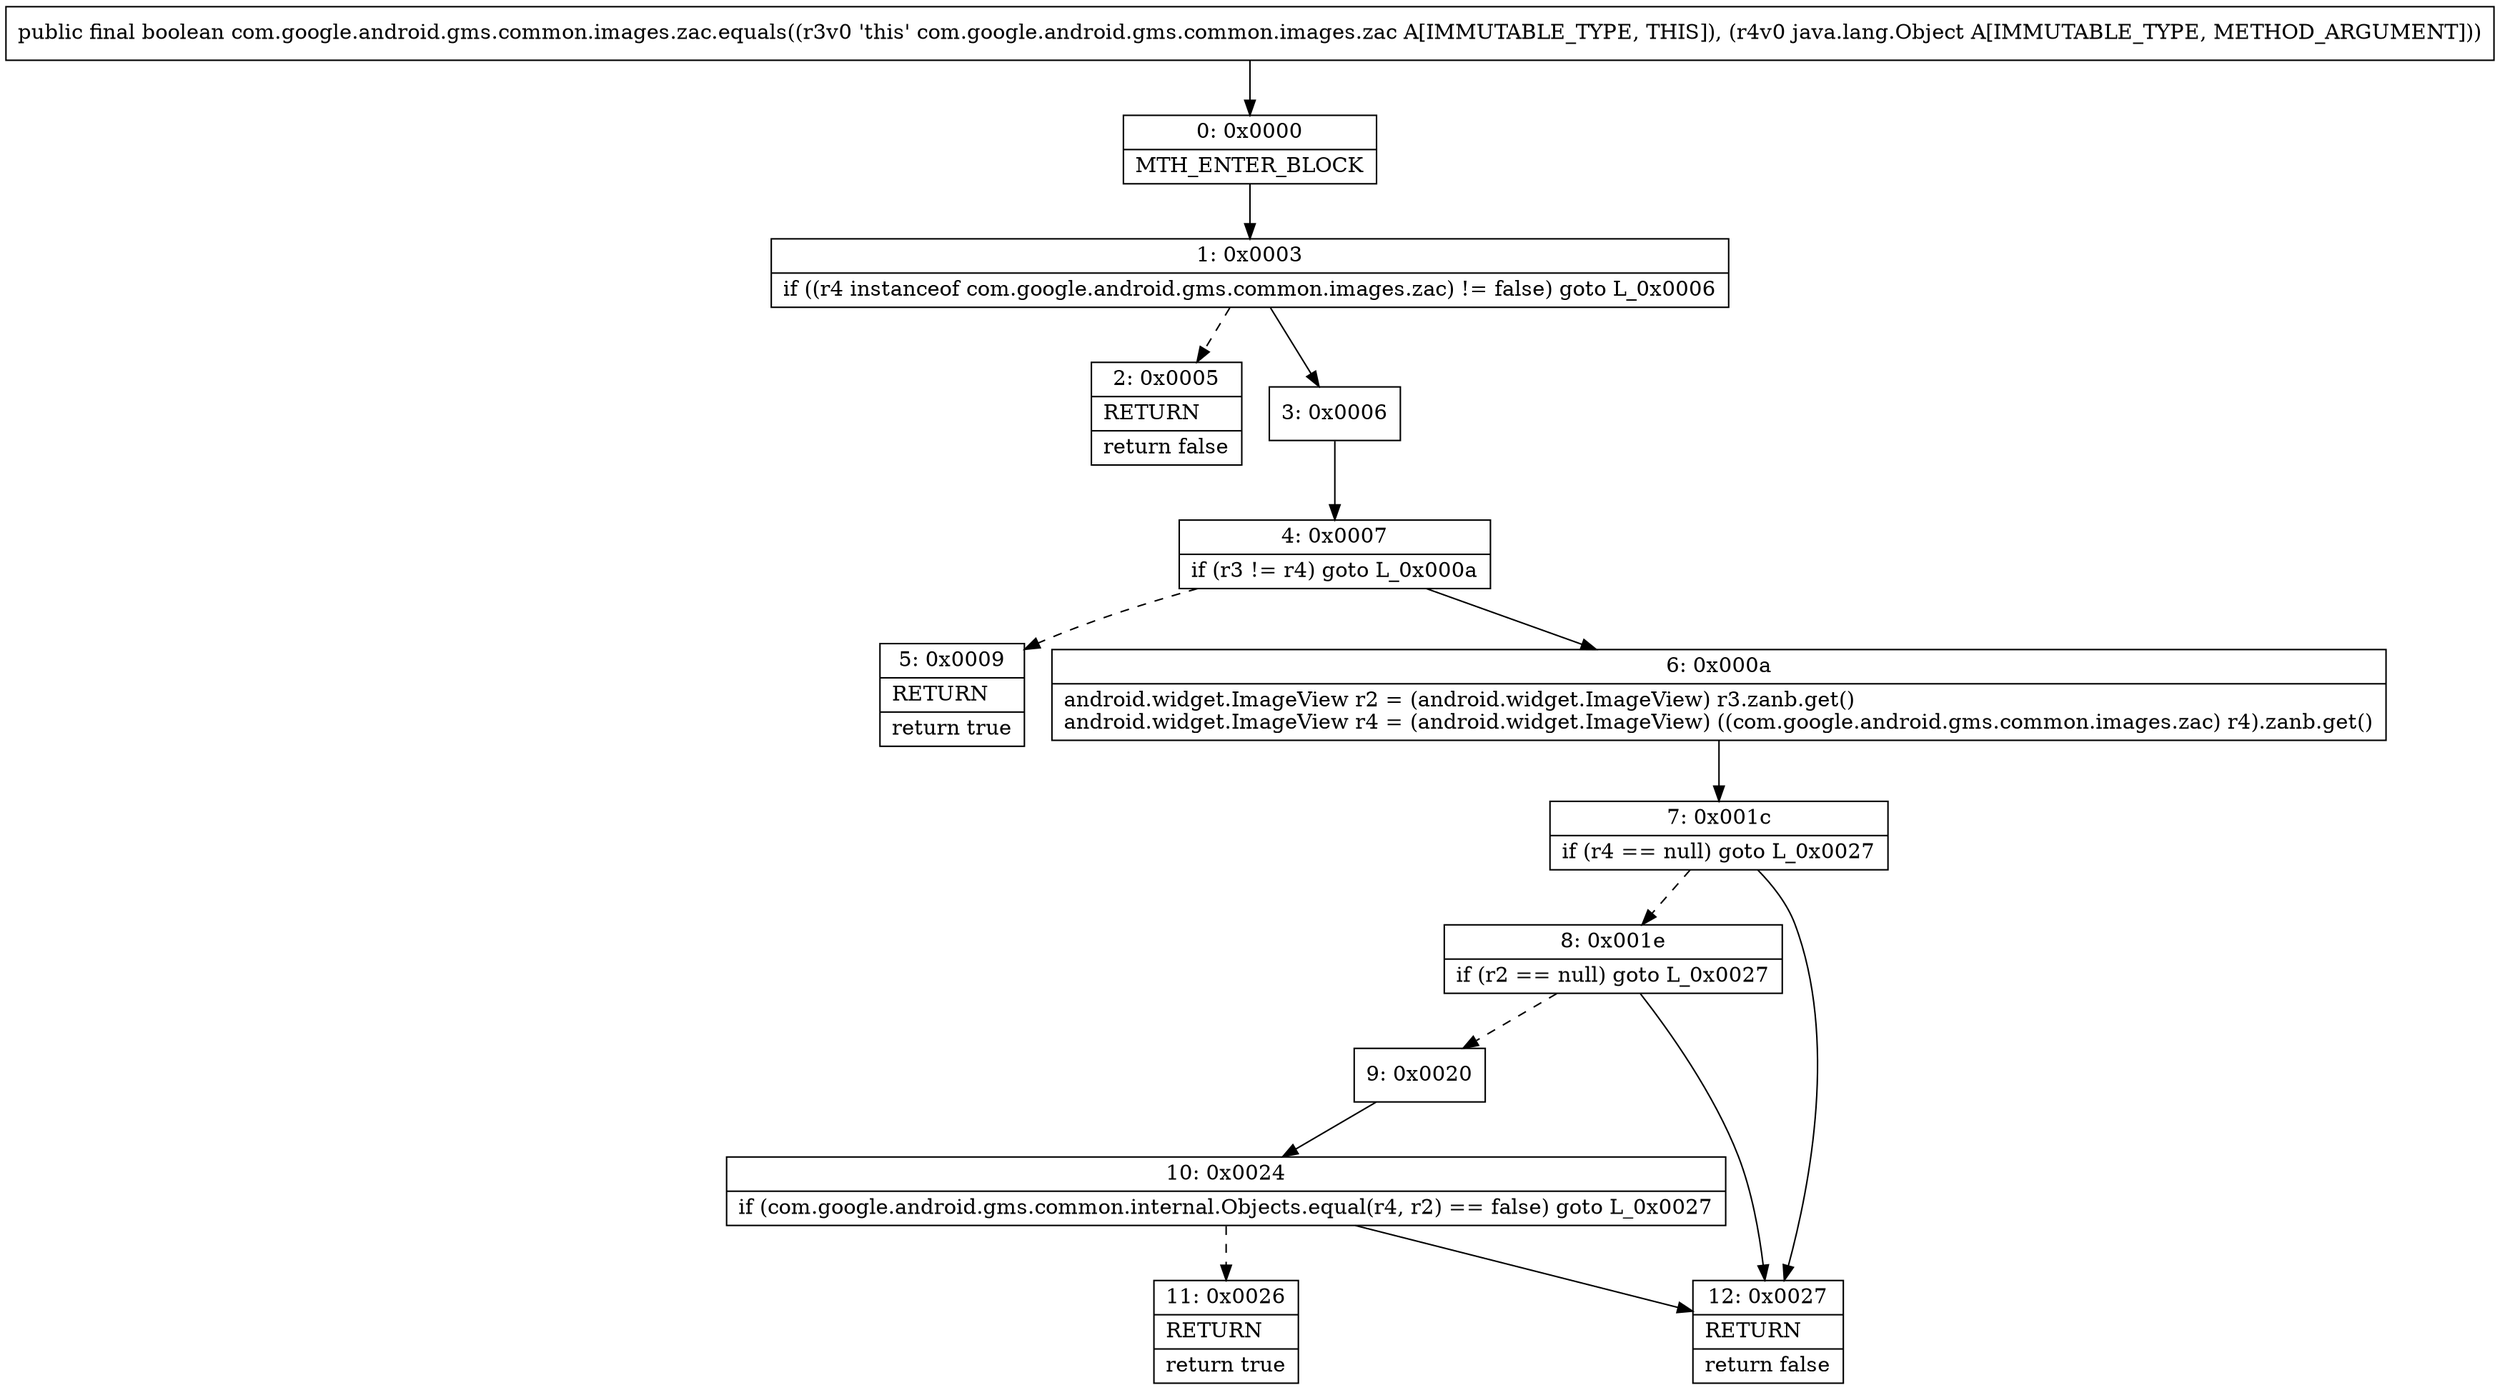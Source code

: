 digraph "CFG forcom.google.android.gms.common.images.zac.equals(Ljava\/lang\/Object;)Z" {
Node_0 [shape=record,label="{0\:\ 0x0000|MTH_ENTER_BLOCK\l}"];
Node_1 [shape=record,label="{1\:\ 0x0003|if ((r4 instanceof com.google.android.gms.common.images.zac) != false) goto L_0x0006\l}"];
Node_2 [shape=record,label="{2\:\ 0x0005|RETURN\l|return false\l}"];
Node_3 [shape=record,label="{3\:\ 0x0006}"];
Node_4 [shape=record,label="{4\:\ 0x0007|if (r3 != r4) goto L_0x000a\l}"];
Node_5 [shape=record,label="{5\:\ 0x0009|RETURN\l|return true\l}"];
Node_6 [shape=record,label="{6\:\ 0x000a|android.widget.ImageView r2 = (android.widget.ImageView) r3.zanb.get()\landroid.widget.ImageView r4 = (android.widget.ImageView) ((com.google.android.gms.common.images.zac) r4).zanb.get()\l}"];
Node_7 [shape=record,label="{7\:\ 0x001c|if (r4 == null) goto L_0x0027\l}"];
Node_8 [shape=record,label="{8\:\ 0x001e|if (r2 == null) goto L_0x0027\l}"];
Node_9 [shape=record,label="{9\:\ 0x0020}"];
Node_10 [shape=record,label="{10\:\ 0x0024|if (com.google.android.gms.common.internal.Objects.equal(r4, r2) == false) goto L_0x0027\l}"];
Node_11 [shape=record,label="{11\:\ 0x0026|RETURN\l|return true\l}"];
Node_12 [shape=record,label="{12\:\ 0x0027|RETURN\l|return false\l}"];
MethodNode[shape=record,label="{public final boolean com.google.android.gms.common.images.zac.equals((r3v0 'this' com.google.android.gms.common.images.zac A[IMMUTABLE_TYPE, THIS]), (r4v0 java.lang.Object A[IMMUTABLE_TYPE, METHOD_ARGUMENT])) }"];
MethodNode -> Node_0;
Node_0 -> Node_1;
Node_1 -> Node_2[style=dashed];
Node_1 -> Node_3;
Node_3 -> Node_4;
Node_4 -> Node_5[style=dashed];
Node_4 -> Node_6;
Node_6 -> Node_7;
Node_7 -> Node_8[style=dashed];
Node_7 -> Node_12;
Node_8 -> Node_9[style=dashed];
Node_8 -> Node_12;
Node_9 -> Node_10;
Node_10 -> Node_11[style=dashed];
Node_10 -> Node_12;
}

